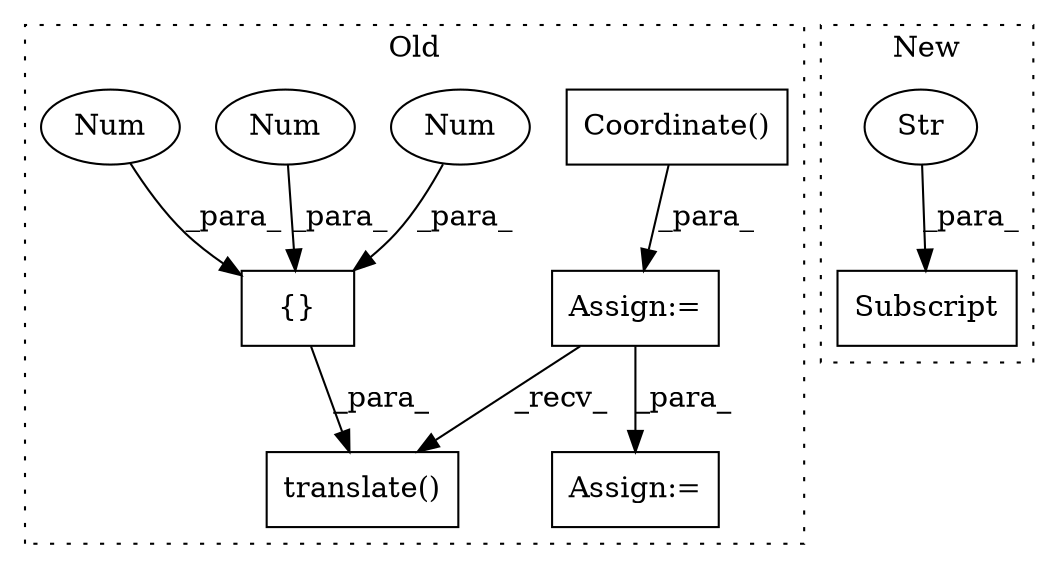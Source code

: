 digraph G {
subgraph cluster0 {
1 [label="Coordinate()" a="75" s="9945,9974" l="28,27" shape="box"];
3 [label="Assign:=" a="68" s="10092" l="3" shape="box"];
5 [label="translate()" a="75" s="10006,10030" l="12,14" shape="box"];
6 [label="{}" a="59" s="10018,10029" l="1,0" shape="box"];
7 [label="Num" a="76" s="10019" l="1" shape="ellipse"];
8 [label="Num" a="76" s="10022" l="1" shape="ellipse"];
9 [label="Num" a="76" s="10025" l="4" shape="ellipse"];
10 [label="Assign:=" a="68" s="9942" l="3" shape="box"];
label = "Old";
style="dotted";
}
subgraph cluster1 {
2 [label="Subscript" a="63" s="10544,0" l="23,0" shape="box"];
4 [label="Str" a="66" s="10551" l="15" shape="ellipse"];
label = "New";
style="dotted";
}
1 -> 10 [label="_para_"];
4 -> 2 [label="_para_"];
6 -> 5 [label="_para_"];
7 -> 6 [label="_para_"];
8 -> 6 [label="_para_"];
9 -> 6 [label="_para_"];
10 -> 3 [label="_para_"];
10 -> 5 [label="_recv_"];
}